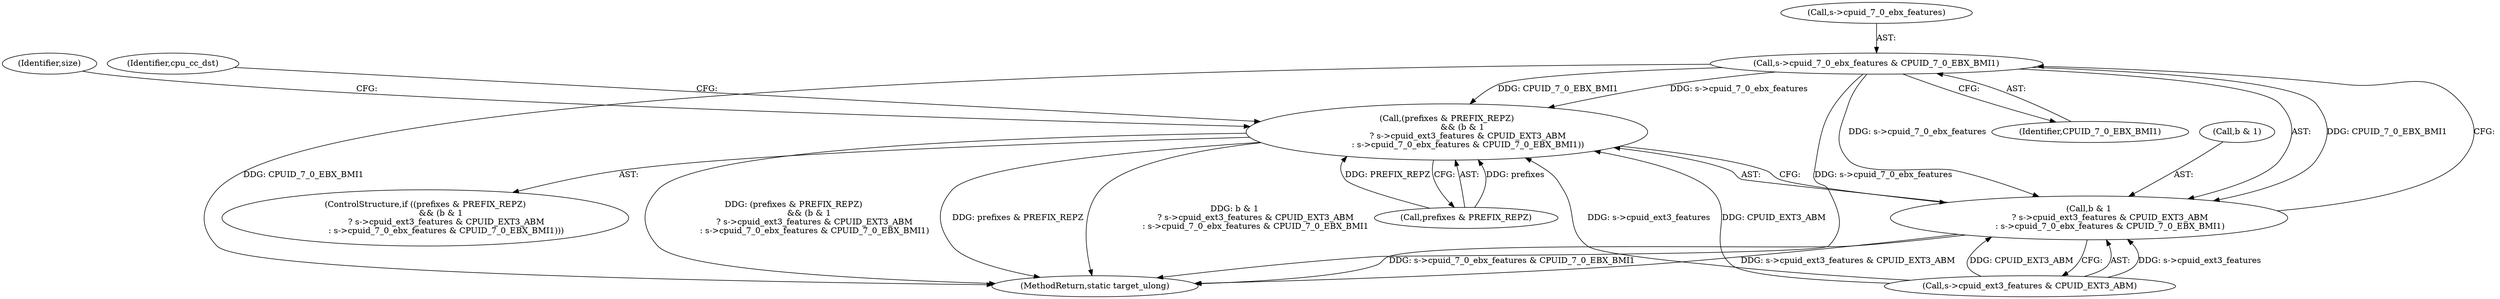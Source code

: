 digraph "0_qemu_30663fd26c0307e414622c7a8607fbc04f92ec14@pointer" {
"1007297" [label="(Call,s->cpuid_7_0_ebx_features & CPUID_7_0_EBX_BMI1)"];
"1007284" [label="(Call,(prefixes & PREFIX_REPZ)\n            && (b & 1\n                ? s->cpuid_ext3_features & CPUID_EXT3_ABM\n                : s->cpuid_7_0_ebx_features & CPUID_7_0_EBX_BMI1))"];
"1007288" [label="(Call,b & 1\n                ? s->cpuid_ext3_features & CPUID_EXT3_ABM\n                : s->cpuid_7_0_ebx_features & CPUID_7_0_EBX_BMI1)"];
"1007285" [label="(Call,prefixes & PREFIX_REPZ)"];
"1007301" [label="(Identifier,CPUID_7_0_EBX_BMI1)"];
"1007284" [label="(Call,(prefixes & PREFIX_REPZ)\n            && (b & 1\n                ? s->cpuid_ext3_features & CPUID_EXT3_ABM\n                : s->cpuid_7_0_ebx_features & CPUID_7_0_EBX_BMI1))"];
"1011840" [label="(MethodReturn,static target_ulong)"];
"1007288" [label="(Call,b & 1\n                ? s->cpuid_ext3_features & CPUID_EXT3_ABM\n                : s->cpuid_7_0_ebx_features & CPUID_7_0_EBX_BMI1)"];
"1007297" [label="(Call,s->cpuid_7_0_ebx_features & CPUID_7_0_EBX_BMI1)"];
"1007283" [label="(ControlStructure,if ((prefixes & PREFIX_REPZ)\n            && (b & 1\n                ? s->cpuid_ext3_features & CPUID_EXT3_ABM\n                : s->cpuid_7_0_ebx_features & CPUID_7_0_EBX_BMI1)))"];
"1007292" [label="(Call,s->cpuid_ext3_features & CPUID_EXT3_ABM)"];
"1007305" [label="(Identifier,size)"];
"1007289" [label="(Call,b & 1)"];
"1007298" [label="(Call,s->cpuid_7_0_ebx_features)"];
"1007342" [label="(Identifier,cpu_cc_dst)"];
"1007297" -> "1007288"  [label="AST: "];
"1007297" -> "1007301"  [label="CFG: "];
"1007298" -> "1007297"  [label="AST: "];
"1007301" -> "1007297"  [label="AST: "];
"1007288" -> "1007297"  [label="CFG: "];
"1007297" -> "1011840"  [label="DDG: s->cpuid_7_0_ebx_features"];
"1007297" -> "1011840"  [label="DDG: CPUID_7_0_EBX_BMI1"];
"1007297" -> "1007284"  [label="DDG: s->cpuid_7_0_ebx_features"];
"1007297" -> "1007284"  [label="DDG: CPUID_7_0_EBX_BMI1"];
"1007297" -> "1007288"  [label="DDG: s->cpuid_7_0_ebx_features"];
"1007297" -> "1007288"  [label="DDG: CPUID_7_0_EBX_BMI1"];
"1007284" -> "1007283"  [label="AST: "];
"1007284" -> "1007285"  [label="CFG: "];
"1007284" -> "1007288"  [label="CFG: "];
"1007285" -> "1007284"  [label="AST: "];
"1007288" -> "1007284"  [label="AST: "];
"1007305" -> "1007284"  [label="CFG: "];
"1007342" -> "1007284"  [label="CFG: "];
"1007284" -> "1011840"  [label="DDG: b & 1\n                ? s->cpuid_ext3_features & CPUID_EXT3_ABM\n                : s->cpuid_7_0_ebx_features & CPUID_7_0_EBX_BMI1"];
"1007284" -> "1011840"  [label="DDG: (prefixes & PREFIX_REPZ)\n            && (b & 1\n                ? s->cpuid_ext3_features & CPUID_EXT3_ABM\n                : s->cpuid_7_0_ebx_features & CPUID_7_0_EBX_BMI1)"];
"1007284" -> "1011840"  [label="DDG: prefixes & PREFIX_REPZ"];
"1007285" -> "1007284"  [label="DDG: prefixes"];
"1007285" -> "1007284"  [label="DDG: PREFIX_REPZ"];
"1007292" -> "1007284"  [label="DDG: s->cpuid_ext3_features"];
"1007292" -> "1007284"  [label="DDG: CPUID_EXT3_ABM"];
"1007288" -> "1007292"  [label="CFG: "];
"1007289" -> "1007288"  [label="AST: "];
"1007292" -> "1007288"  [label="AST: "];
"1007288" -> "1011840"  [label="DDG: s->cpuid_ext3_features & CPUID_EXT3_ABM"];
"1007288" -> "1011840"  [label="DDG: s->cpuid_7_0_ebx_features & CPUID_7_0_EBX_BMI1"];
"1007292" -> "1007288"  [label="DDG: s->cpuid_ext3_features"];
"1007292" -> "1007288"  [label="DDG: CPUID_EXT3_ABM"];
}
